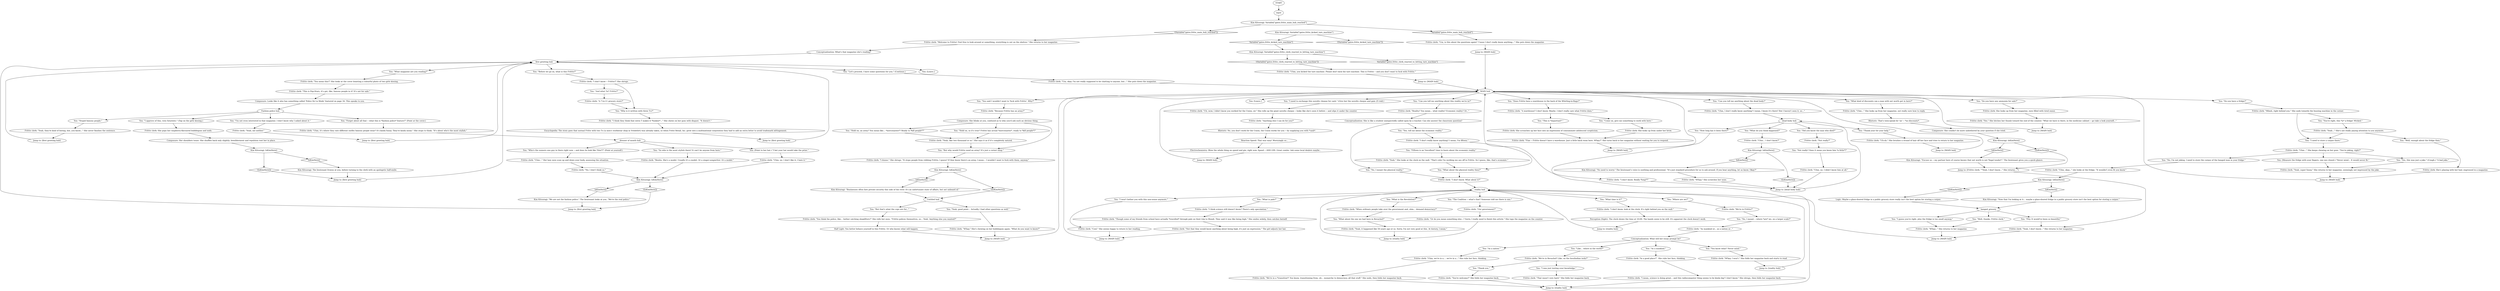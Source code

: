 # FRITTE / FRITTE CLERK
# A dialogue with a bored teenage girl who works as a shop clerk.
# ==================================================
digraph G {
	  0 [label="START"];
	  1 [label="input"];
	  2 [label="Kim Kitsuragi: IsKimHere()"];
	  3 [label="IsKimHere()", shape=diamond];
	  4 [label="!(IsKimHere())", shape=diamond];
	  5 [label="You: \"I need to exchange this novelty cheque for cash.\" (Give her the novelty cheque and gain 25 reál.)"];
	  6 [label="Electrochemistry: Blow the whole thing on speed and gin, right now. Speed -- AND GIN. Great combo. Ask some local dealers maybe..."];
	  7 [label="dead body hub"];
	  8 [label="You: \"Where are we?\""];
	  9 [label="You: \"What is the Revolution?\""];
	  10 [label="Frittte clerk: \"I don't know, look at the clock. It's right behind you on the wall.\""];
	  11 [label="Kim Kitsuragi: \"Now that I'm looking at it... maybe a glass-doored fridge in a public grocery store isn't the best option for storing a corpse.\""];
	  12 [label="You: \"Let's proceed, I have some questions for you.\" (Continue.)"];
	  13 [label="Frittte clerk: \"Um, okay. I'm not really supposed to be chatting to anyone, but...\" She puts down the magazine."];
	  14 [label="Jump to: [reality hub]"];
	  15 [label="You: \"Stupid famous people.\""];
	  16 [label="Jump to: [first greeting hub]"];
	  17 [label="You: \"Yeah, good point... Actually, I had other questions as well.\""];
	  18 [label="Frittte clerk: She scrunches up her face into an expression of consummate adolescent scepticism."];
	  19 [label="You: \"Thank your for your help.\""];
	  20 [label="Frittte clerk: \"Mhmh, right behind you.\" She nods towards the buzzing machine in the corner."];
	  21 [label="Jump to: [MAIN hub]"];
	  22 [label="You: \"Pity. It would've been so beautiful.\""];
	  23 [label="You: \"Can you tell me anything about the dead body?\""];
	  24 [label="You: \"No, I meant the physical reality.\""];
	  25 [label="Frittte clerk: \"Not really?\""];
	  26 [label="Frittte clerk: \"Uh-uh.\" She brushes a strand of hair off her face and tries to return to her magazine."];
	  27 [label="Jump to: [dead body hub]"];
	  28 [label="Jump to: [MAIN hub]"];
	  29 [label="Frittte clerk: \"M'kay.\" She scratches her nose."];
	  30 [label="You: \"Well, enough about the fridge then.\""];
	  31 [label="Frittte clerk: \"Uhm, okay...\" she looks at the fridge. \"It wouldn't even fit you know.\""];
	  32 [label="You: (Point to her hat.) \"I bet your hat would take the prize.\""];
	  33 [label="You: \"Before we go on, what is this Frittte?\""];
	  34 [label="You: \"Who's the numero uno guy in there right now -- and does he look like *this*?\" (Point at yourself.)"];
	  35 [label="Composure: Her shoulders tense. She shuffles back only slightly; bewilderment and repulsion root her in place."];
	  36 [label="Frittte clerk: \"You mean this?\" She looks at the cover boasting a colourful photo of two girls kissing."];
	  37 [label="Jump to: [reality hub]"];
	  38 [label="You: \"No, I'm not joking. I need to store the corpse of the hanged man in your fridge.\""];
	  39 [label="Frittte clerk: \"Though some of my friends from school have actually *travelled* through pale on their trip to Mundi. They said it was like being high.\" She smiles widely, then catches herself."];
	  40 [label="You: \"What about the one we had here in Revachol?\""];
	  41 [label="Kim Kitsuragi: IsKimHere()"];
	  42 [label="IsKimHere()", shape=diamond];
	  43 [label="!(IsKimHere())", shape=diamond];
	  44 [label="You: [Leave.]"];
	  45 [label="You: \"What is pale?\""];
	  46 [label="Frittte clerk: \"In a good place?\"  She rubs her face, thinking."];
	  47 [label="Kim Kitsuragi: IsKimHere()"];
	  48 [label="IsKimHere()", shape=diamond];
	  49 [label="!(IsKimHere())", shape=diamond];
	  50 [label="You: \"Well, thanks, Frittte clerk.\""];
	  51 [label="Frittte clerk: \"Yeah, they're kind of boring, but, you know...\" She never finishes the sentence."];
	  52 [label="Frittte clerk: \"No, I don't think so.\""];
	  53 [label="You: \"But why would Frittte need an army? It's just a corner shop.\""];
	  54 [label="You: \"Do you have any ammonia for sale?\""];
	  55 [label="You: \"I was just testing your knowledge.\""];
	  56 [label="You: \"Do you have a fridge?\""];
	  57 [label="Frittte clerk: \"You're welcome?\" She folds her magazine back."];
	  58 [label="Frittte clerk: \"Yeah, it happened like 50 years ago or so. Sorry, I'm not very good at this. At history, I mean.\""];
	  59 [label="Frittte clerk: \"Uhm...\" Her lazy eyes scan up and down your body, assessing the situation."];
	  60 [label="You: \"You said I wouldn't want to 'fuck with Frittte'. Why?\""];
	  61 [label="Fashion police hub"];
	  62 [label="Frittte clerk: \"I don't know. What about it?\""];
	  63 [label="You: \"The Coalition -- what's that? Someone told me there is one.\""];
	  64 [label="You: \"I won't bother you with this non-sense anymore.\""];
	  65 [label="Frittte clerk: \"We're in Frittte?\""];
	  66 [label="You: \"As a mankind.\""];
	  67 [label="You: \"Like... where in the world?\""];
	  68 [label="Kim Kitsuragi: \"No need to worry.\" The lieutenant's voice is soothing and professional. \"It's just standard procedure for us to ask around. If you hear anything, let us know. Okay?\""];
	  69 [label="You: \"You're right, this *is* a fridge! Wicked.\""];
	  70 [label="Frittte clerk: She's playing with her hair, engrossed in a magazine."];
	  71 [label="Frittte clerk: \"Benita. She's a model. Usually it's a model. Or a singer-songwriter. Or a model.\""];
	  72 [label="Jump to: [MAIN hub]"];
	  73 [label="Frittte clerk: \"Yeah, like two thousand or so.\" She says it as if it's completely natural."];
	  74 [label="Frittte clerk: \"M'kay. I won't.\" She folds her magazine back and starts to read."];
	  75 [label="Frittte clerk: \"I mean, science is doing great... and this radiocomputer thing seems to be kinda big? I don't know.\" She shrugs, then folds her magazine back."];
	  76 [label="Frittte clerk: \"A warehouse? I don't know. Maybe. I don't really care what Frittte does.\""];
	  77 [label="Frittte clerk: She looks up from under her brow."];
	  78 [label="Jump to: [MAIN hub]"];
	  79 [label="Kim Kitsuragi: \"Businesses often hire private security this side of the river. It's an unfortunate state of affairs, but not unheard of.\""];
	  80 [label="Frittte clerk: \"We're in Revachol? Like, on the Insulindian isola?\""];
	  81 [label="Frittte clerk: \"I think science still doesn't know? There's only speculation.\""];
	  82 [label="You: \"I need to store a corpse there.\""];
	  83 [label="Frittte clerk: \"I don't know -- Frittte?\" She shrugs."];
	  84 [label="Frittte clerk: \"A 7-to-11 grocery store?\""];
	  85 [label="Kim Kitsuragi: \"Excuse us -- my partner here of course knows that net worth is not *legal tender*.\" The lieutenant gives you a quick glance."];
	  86 [label="Half Light: You better behave yourself in this Frittte. Or who knows what will happen."];
	  87 [label="You: \"Why is it written with three T-s?\""];
	  88 [label="Frittte clerk: \"Uhm, I don't really know anything? I mean, I know it's there? But I haven't seen it, so...\""];
	  89 [label="Frittte clerk: \"As mankind or... as a nation or...\""];
	  90 [label="You: \"What do you think happened?\""];
	  91 [label="Frittte clerk: \"Uhm... I don't know?\""];
	  92 [label="Frittte clerk: \"M'kay...\" She returns to her magazine."];
	  93 [label="Jump to: [first greeting hub]"];
	  94 [label="Jump to: [first greeting hub]"];
	  95 [label="Frittte clerk: \"I dunno.\" She shrugs. \"It stops people from robbing Frittte, I guess? If they know there's an army, I mean... I wouldn't want to fuck with them, anyway.\""];
	  96 [label="You: \"Does Frittte have a warehouse in the back of the Whirling-in-Rags?\""];
	  97 [label="Frittte clerk: \"Uhm...\" She looks up from her magazine, not really sure how to reply."];
	  98 [label="Kim Kitsuragi: The lieutenant frowns at you, before turning to the clerk with an apologetic half-smile."];
	  99 [label="Frittte clerk: \"Welcome to Frittte! Feel free to look around or something, everything is out on the shelves.\" She returns to her magazine."];
	  100 [label="You: \"Fifteen is an *excellent* time to learn about the economic reality.\""];
	  101 [label="Jump to: [MAIN hub]"];
	  102 [label="You: \"I guess you're right, plus the fridge is too small anyway.\""];
	  103 [label="Frittte clerk: \"Uhm, you kicked the tare machine. Please don't kick the tare machine. This is Frittte -- and you don't want to fuck with Frittte.\""];
	  104 [label="Encyclopedia: The story goes that normal Fritte with two T-s (a men's workwear shop in Vredefort) was already taken, so when Fritte Retail, Inc. grew into a multinational corporation they had to add an extra letter to avoid trademark infringement."];
	  105 [label="Untitled hub"];
	  106 [label="Jump to: [MAIN hub]"];
	  108 [label="Frittte clerk: \"Yeah.\" She looks at the clock on the wall. \"That's why I'm working my ass off in Frittte. So I guess, like, that's economic.\""];
	  109 [label="hanged_grocery"];
	  110 [label="Kim Kitsuragi: Variable[\"gates.fritte_kicked_tare_machine\"]"];
	  111 [label="Variable[\"gates.fritte_kicked_tare_machine\"]", shape=diamond];
	  112 [label="!(Variable[\"gates.fritte_kicked_tare_machine\"])", shape=diamond];
	  113 [label="You: \"I'm not even interested in that magazine. I don't know why I asked about it.\""];
	  114 [label="Frittte clerk: She pops her raspberry-flavoured bubblegum and nods."];
	  115 [label="Kim Kitsuragi: \"We are not the fashion police.\" The lieutenant looks at you. \"We're the real police.\""];
	  116 [label="Frittte clerk: \"Um, is this about the questions again? 'Cause I don't really know anything...\" She puts down the magazine."];
	  117 [label="Frittte clerk: \"Anything else I can do for you?\""];
	  118 [label="Rhetoric: No, you don't work for the Union, the Union works for you -- by supplying you with *cash*."];
	  119 [label="You: \"What time is it?\""];
	  120 [label="You: \"I approve of this, very futuristic.\" (Tap on the girls kissing.)"];
	  121 [label="MAIN hub"];
	  122 [label="Composure: Looks like it also has something called 'Police De La Mode' featured on page 34. This speaks to you."];
	  123 [label="reality hub"];
	  124 [label="You: \"As a nation.\""];
	  125 [label="Logic: Maybe a glass-doored fridge in a public grocery store really isn't the best option for storing a corpse."];
	  126 [label="first greeting hub"];
	  127 [label="Conceptualization: She is like a student unexpectedly called upon by a teacher. Can she answer the classroom question?"];
	  128 [label="Frittte clerk: \"Uhm, no. I don't like it, I hate it.\""];
	  129 [label="Frittte clerk: \"This is Pop-Stars, it's got, like, famous people in it? It's not for sale.\""];
	  130 [label="You: \"And what *is* Frittte?\""];
	  131 [label="You: \"Hold on, an army? You mean like... *mercenaries*? Ready to *kill people*?\""];
	  132 [label="You: \"What kind of discounts can a man with net worth get in here?\""];
	  133 [label="You: \"Can you tell me anything about this reality we're in?\""];
	  134 [label="You: \"Did you know the man who died?\""];
	  135 [label="You: \"How long has it been there?\""];
	  136 [label="Frittte clerk: \"Uhm...\" She keeps chewing on her gum. \"You're joking, right?\""];
	  137 [label="Frittte clerk: \"We're in a *transition*! You know, transitioning from, uh... monarchy to democracy, all that stuff.\" She nods, then folds her magazine back."];
	  138 [label="Frittte clerk: \"Or do you mean something else...? Sorry, I really need to finish this article.\" She taps the magazine on the counter."];
	  139 [label="Kim Kitsuragi: Variable[\"gates.fritte_main_hub_reached\"]"];
	  140 [label="Variable[\"gates.fritte_main_hub_reached\"]", shape=diamond];
	  141 [label="!(Variable[\"gates.fritte_main_hub_reached\"])", shape=diamond];
	  142 [label="Composure: She couldn't be more unbothered by your question if she tried."];
	  143 [label="Perception (Sight): The clock shows the time at 10:09. The hands seem to be still. It's apparent the clock doesn't work."];
	  144 [label="Frittte clerk: \"Yeah, I don't know...\" She returns to her magazine."];
	  145 [label="Frittte clerk: \"Not that they would know anything about being high, it's just an expression.\" The girl adjusts her hat."];
	  146 [label="Frittte clerk: \"Yeah, super funny.\" She returns to her magazine, seemingly not impressed by the joke."];
	  147 [label="You: \"Hold on, so it's true? Frittte has actual *mercenaries*, ready to *kill people*?\""];
	  148 [label="You: \"Come on, give me something to work with here.\""];
	  149 [label="You: \"But that's what the cops are for...\""];
	  150 [label="Frittte clerk: \"Yes.\" She hitches her thumb toward the end of the counter. \"What we have is there, in the medicine cabinet -- go take a look yourself...\""];
	  151 [label="Frittte clerk: \"Uh, wow, I didn't know you worked for the Union, sir.\" She rolls up the giant novelty cheque -- looks like she's seen it before -- and slips it under the counter."];
	  152 [label="Frittte clerk: \"Cool.\" She seems happy to return to her reading."];
	  153 [label="Jump to: [MAIN hub]"];
	  154 [label="Frittte clerk: \"I don't know. Really *long*?\""];
	  155 [label="You: (Measure the fridge with your fingers, one eye closed.) \"Never mind... It would never fit.\""];
	  156 [label="You: \"Yes, this was just a joke.\" (Cough.) \"A bad joke.\""];
	  157 [label="Frittte clerk: \"Yeah...\" She's not really paying attention to you anymore."];
	  158 [label="Jump to: [MAIN hub]"];
	  159 [label="Frittte clerk: \"Because Frittte has an army?\""];
	  160 [label="You: \"Not really? Does it mean you knew him *a little*?\""];
	  161 [label="You: \"You know what? Never mind.\""];
	  162 [label="Jump to: [reality hub]"];
	  163 [label="Kim Kitsuragi: IsKimHere()"];
	  164 [label="IsKimHere()", shape=diamond];
	  165 [label="!(IsKimHere())", shape=diamond];
	  166 [label="Frittte clerk: \"You think the police, like... bother catching shoplifters?\" She rolls her eyes. \"Frittte polices themselves, so... Yeah. Anything else you wanted?\""];
	  167 [label="You: \"What magazine are you reading?\""];
	  168 [label="You: \"Yes, tell me about the economic reality.\""];
	  169 [label="Frittte clerk: \"I don't really know anything? I mean, I'm fifteen.\""];
	  170 [label="Kim Kitsuragi: IsKimHere()"];
	  171 [label="IsKimHere()", shape=diamond];
	  172 [label="!(IsKimHere())", shape=diamond];
	  173 [label="Frittte clerk: \"Fine -- Frittte doesn't have a warehouse. Just a little back room here. M'kay?\" She turns back to her magazine without waiting for you to respond."];
	  174 [label="Reaction Speed: That was easy! Worryingly so..."];
	  175 [label="You: \"What about the physical reality then?\""];
	  176 [label="You: \"No, I meant -- where *are* we, on a larger scale?\""];
	  177 [label="Jump to: [reality hub]"];
	  178 [label="Frittte clerk: \"Uhm, it's where they rate different outfits famous people wear? It's kinda funny. They're kinda mean.\" She stops to think. \"It's about who's the most stylish.\""];
	  179 [label="Jump to: [first greeting hub]"];
	  180 [label="Frittte clerk: \"When ordinary people take over the government and, uhm... demand democracy?\""];
	  181 [label="dresser of month hub"];
	  182 [label="Kim Kitsuragi: Variable[\"gates.fritte_clerk_reacted_to_hitting_tare_machine\"]"];
	  183 [label="Variable[\"gates.fritte_clerk_reacted_to_hitting_tare_machine\"]", shape=diamond];
	  184 [label="!(Variable[\"gates.fritte_clerk_reacted_to_hitting_tare_machine\"])", shape=diamond];
	  185 [label="Jump to: [MAIN hub]"];
	  186 [label="Frittte clerk: \"Yeah, me neither.\""];
	  187 [label="Frittte clerk: \"Uhm, no. I didn't know him at all.\""];
	  188 [label="Conceptualization: What will her essay prompt be?"];
	  189 [label="Rhetoric: That's teen-speak for 'no' -- *no discounts*."];
	  190 [label="Composure: She blinks at you, confused as to why you'd ask such an obvious thing."];
	  191 [label="You: \"Forget about all that -- what this is *fashion police* feature?\" (Point at the cover.)"];
	  192 [label="Conceptualization: What's that magazine she's reading?"];
	  193 [label="Frittte clerk: \"That wasn't very hard.\" She folds her magazine back."];
	  194 [label="Jump to: [first greeting hub]"];
	  195 [label="Jump to: [MAIN hub]"];
	  196 [label="You: \"This is *important*.\""];
	  197 [label="Jump to: [Frittte clerk: \"\"Yeah, I don't know...\" She returns...\"]"];
	  198 [label="Frittte clerk: She looks up from her magazine, eyes filled with tired ennui."];
	  199 [label="Frittte clerk: \"Reality? You mean... what reality? Economic reality? Or...\""];
	  200 [label="Frittte clerk: \"Our government?\""];
	  201 [label="You: \"Thank you.\""];
	  202 [label="Frittte clerk: \"Uhm, we're in a.... we're in a...\" She rubs her face, thinking."];
	  203 [label="You: [Leave.]"];
	  204 [label="You: \"So who is the most stylish there? It can't be anyone from here.\""];
	  205 [label="Frittte clerk: \"I think they think that extra T makes it *funkier*...\" She chews on her gum with disgust. \"It doesn't.\""];
	  206 [label="Kim Kitsuragi: IsKimHere()"];
	  207 [label="IsKimHere()", shape=diamond];
	  208 [label="!(IsKimHere())", shape=diamond];
	  209 [label="Frittte clerk: \"M'kay.\" She's chewing on her bubblegum again. \"What do you want to know?\""];
	  0 -> 1
	  1 -> 139
	  2 -> 3
	  2 -> 4
	  3 -> 79
	  4 -> 105
	  5 -> 151
	  6 -> 106
	  7 -> 90
	  7 -> 19
	  7 -> 134
	  7 -> 135
	  8 -> 65
	  9 -> 180
	  10 -> 143
	  11 -> 109
	  12 -> 13
	  13 -> 121
	  14 -> 123
	  15 -> 51
	  16 -> 126
	  17 -> 209
	  18 -> 173
	  19 -> 26
	  20 -> 82
	  20 -> 69
	  21 -> 121
	  22 -> 144
	  23 -> 88
	  24 -> 62
	  25 -> 160
	  26 -> 28
	  27 -> 7
	  28 -> 121
	  29 -> 27
	  30 -> 70
	  31 -> 170
	  32 -> 128
	  33 -> 83
	  34 -> 59
	  35 -> 41
	  36 -> 129
	  37 -> 123
	  38 -> 31
	  39 -> 145
	  40 -> 58
	  41 -> 42
	  41 -> 43
	  42 -> 98
	  43 -> 16
	  45 -> 81
	  46 -> 75
	  47 -> 48
	  47 -> 49
	  48 -> 68
	  49 -> 27
	  50 -> 92
	  51 -> 93
	  52 -> 206
	  53 -> 95
	  54 -> 198
	  55 -> 193
	  56 -> 20
	  57 -> 177
	  58 -> 14
	  59 -> 52
	  60 -> 159
	  61 -> 120
	  61 -> 191
	  61 -> 113
	  61 -> 15
	  62 -> 123
	  63 -> 200
	  64 -> 152
	  65 -> 176
	  66 -> 46
	  67 -> 80
	  68 -> 29
	  69 -> 157
	  70 -> 101
	  71 -> 206
	  72 -> 121
	  73 -> 53
	  74 -> 162
	  75 -> 177
	  76 -> 196
	  76 -> 148
	  77 -> 173
	  78 -> 121
	  79 -> 105
	  80 -> 201
	  80 -> 55
	  81 -> 39
	  82 -> 136
	  83 -> 130
	  83 -> 87
	  84 -> 87
	  85 -> 197
	  86 -> 195
	  87 -> 205
	  88 -> 7
	  89 -> 188
	  90 -> 91
	  91 -> 47
	  92 -> 158
	  93 -> 126
	  94 -> 126
	  95 -> 2
	  96 -> 76
	  97 -> 189
	  98 -> 16
	  99 -> 192
	  100 -> 108
	  101 -> 121
	  102 -> 92
	  103 -> 185
	  104 -> 179
	  105 -> 17
	  105 -> 149
	  106 -> 121
	  108 -> 175
	  109 -> 102
	  109 -> 50
	  109 -> 22
	  110 -> 112
	  110 -> 111
	  111 -> 182
	  113 -> 186
	  114 -> 35
	  115 -> 94
	  116 -> 72
	  117 -> 118
	  118 -> 174
	  119 -> 10
	  120 -> 114
	  121 -> 96
	  121 -> 132
	  121 -> 5
	  121 -> 133
	  121 -> 44
	  121 -> 54
	  121 -> 23
	  121 -> 56
	  121 -> 60
	  122 -> 61
	  123 -> 64
	  123 -> 8
	  123 -> 9
	  123 -> 45
	  123 -> 119
	  123 -> 63
	  124 -> 202
	  125 -> 109
	  126 -> 33
	  126 -> 203
	  126 -> 12
	  126 -> 167
	  127 -> 168
	  127 -> 24
	  128 -> 206
	  129 -> 122
	  130 -> 84
	  131 -> 73
	  132 -> 97
	  133 -> 199
	  134 -> 25
	  135 -> 154
	  136 -> 155
	  136 -> 156
	  136 -> 38
	  137 -> 177
	  138 -> 14
	  139 -> 140
	  139 -> 141
	  140 -> 116
	  141 -> 99
	  142 -> 163
	  143 -> 37
	  144 -> 158
	  145 -> 153
	  146 -> 101
	  147 -> 73
	  148 -> 77
	  149 -> 166
	  150 -> 78
	  151 -> 117
	  152 -> 153
	  153 -> 121
	  154 -> 27
	  155 -> 146
	  156 -> 146
	  157 -> 82
	  157 -> 30
	  158 -> 121
	  159 -> 190
	  160 -> 187
	  161 -> 74
	  162 -> 123
	  163 -> 164
	  163 -> 165
	  164 -> 85
	  165 -> 197
	  166 -> 86
	  167 -> 36
	  168 -> 169
	  169 -> 100
	  169 -> 175
	  170 -> 171
	  170 -> 172
	  171 -> 11
	  172 -> 125
	  173 -> 21
	  174 -> 6
	  175 -> 62
	  176 -> 89
	  177 -> 123
	  178 -> 181
	  179 -> 126
	  180 -> 40
	  181 -> 32
	  181 -> 34
	  181 -> 204
	  182 -> 184
	  182 -> 183
	  184 -> 103
	  185 -> 121
	  186 -> 194
	  187 -> 27
	  188 -> 161
	  188 -> 66
	  188 -> 67
	  188 -> 124
	  189 -> 142
	  190 -> 147
	  190 -> 131
	  190 -> 53
	  191 -> 178
	  192 -> 126
	  193 -> 177
	  194 -> 126
	  195 -> 121
	  196 -> 18
	  197 -> 144
	  198 -> 150
	  199 -> 127
	  200 -> 138
	  201 -> 57
	  202 -> 137
	  204 -> 71
	  205 -> 104
	  206 -> 208
	  206 -> 207
	  207 -> 115
	  208 -> 94
	  209 -> 195
}

